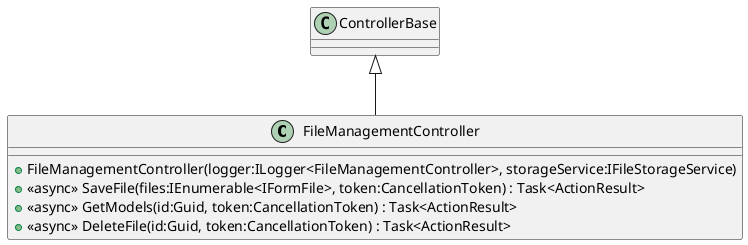 @startuml
class FileManagementController {
    + FileManagementController(logger:ILogger<FileManagementController>, storageService:IFileStorageService)
    + <<async>> SaveFile(files:IEnumerable<IFormFile>, token:CancellationToken) : Task<ActionResult>
    + <<async>> GetModels(id:Guid, token:CancellationToken) : Task<ActionResult>
    + <<async>> DeleteFile(id:Guid, token:CancellationToken) : Task<ActionResult>
}
ControllerBase <|-- FileManagementController
@enduml
